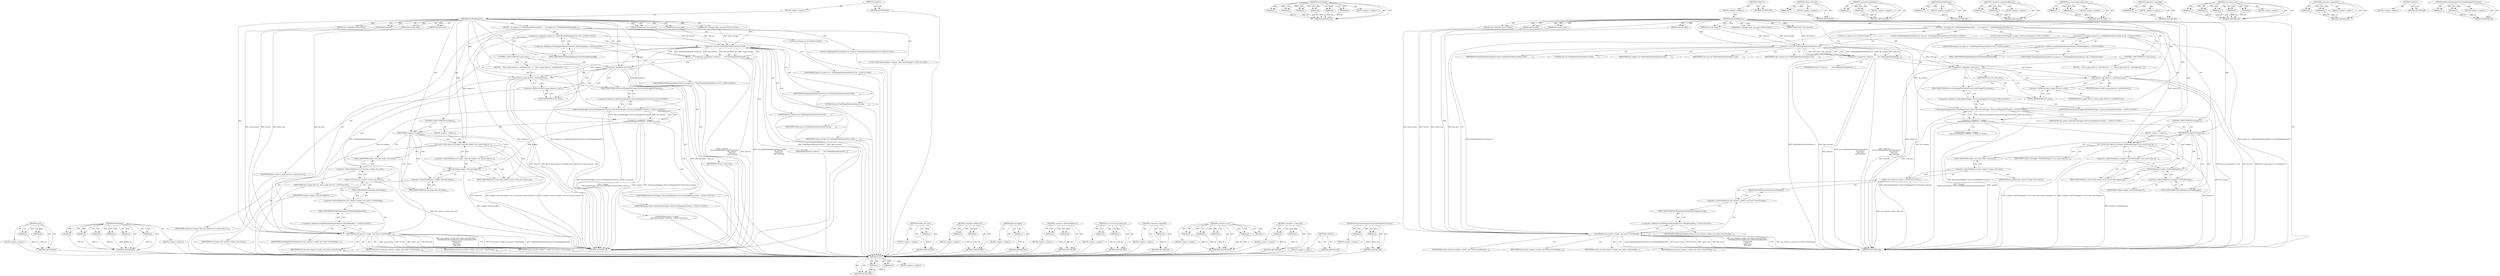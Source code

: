 digraph "TabContentsWrapper.GetCurrentWrapperForContents" {
vulnerable_127 [label=<(METHOD,reset)>];
vulnerable_128 [label=<(PARAM,p1)>];
vulnerable_129 [label=<(PARAM,p2)>];
vulnerable_130 [label=<(BLOCK,&lt;empty&gt;,&lt;empty&gt;)>];
vulnerable_131 [label=<(METHOD_RETURN,ANY)>];
vulnerable_151 [label=<(METHOD,StartFinding)>];
vulnerable_152 [label=<(PARAM,p1)>];
vulnerable_153 [label=<(PARAM,p2)>];
vulnerable_154 [label=<(PARAM,p3)>];
vulnerable_155 [label=<(PARAM,p4)>];
vulnerable_156 [label=<(PARAM,p5)>];
vulnerable_157 [label=<(PARAM,p6)>];
vulnerable_158 [label=<(BLOCK,&lt;empty&gt;,&lt;empty&gt;)>];
vulnerable_159 [label=<(METHOD_RETURN,ANY)>];
vulnerable_6 [label=<(METHOD,&lt;global&gt;)<SUB>1</SUB>>];
vulnerable_7 [label=<(BLOCK,&lt;empty&gt;,&lt;empty&gt;)<SUB>1</SUB>>];
vulnerable_8 [label=<(METHOD,SendFindRequest)<SUB>1</SUB>>];
vulnerable_9 [label=<(PARAM,TabContents* tab_contents)<SUB>2</SUB>>];
vulnerable_10 [label=<(PARAM,bool with_json)<SUB>3</SUB>>];
vulnerable_11 [label=<(PARAM,const string16&amp; search_string)<SUB>4</SUB>>];
vulnerable_12 [label=<(PARAM,bool forward)<SUB>5</SUB>>];
vulnerable_13 [label=<(PARAM,bool match_case)<SUB>6</SUB>>];
vulnerable_14 [label=<(PARAM,bool find_next)<SUB>7</SUB>>];
vulnerable_15 [label="<(PARAM,IPC::Message* reply_message)<SUB>8</SUB>>"];
vulnerable_16 [label=<(BLOCK,{
  int request_id = FindInPageNotificationObse...,{
  int request_id = FindInPageNotificationObse...)<SUB>8</SUB>>];
vulnerable_17 [label="<(LOCAL,int request_id: int)<SUB>9</SUB>>"];
vulnerable_18 [label="<(&lt;operator&gt;.assignment,request_id = FindInPageNotificationObserver::kF...)<SUB>9</SUB>>"];
vulnerable_19 [label="<(IDENTIFIER,request_id,request_id = FindInPageNotificationObserver::kF...)<SUB>9</SUB>>"];
vulnerable_20 [label="<(&lt;operator&gt;.fieldAccess,FindInPageNotificationObserver::kFindInPageRequ...)<SUB>9</SUB>>"];
vulnerable_21 [label="<(IDENTIFIER,FindInPageNotificationObserver,request_id = FindInPageNotificationObserver::kF...)<SUB>9</SUB>>"];
vulnerable_22 [label=<(FIELD_IDENTIFIER,kFindInPageRequestId,kFindInPageRequestId)<SUB>9</SUB>>];
vulnerable_23 [label="<(LOCAL,FindInPageNotificationObserver* observer: FindInPageNotificationObserver*)<SUB>10</SUB>>"];
vulnerable_24 [label=<(&lt;operator&gt;.assignment,* observer =
      new FindInPageNotificationOb...)<SUB>10</SUB>>];
vulnerable_25 [label=<(IDENTIFIER,observer,* observer =
      new FindInPageNotificationOb...)<SUB>10</SUB>>];
vulnerable_26 [label=<(&lt;operator&gt;.new,new FindInPageNotificationObserver(this,
      ...)<SUB>11</SUB>>];
vulnerable_27 [label=<(IDENTIFIER,FindInPageNotificationObserver,new FindInPageNotificationObserver(this,
      ...)<SUB>11</SUB>>];
vulnerable_28 [label=<(LITERAL,this,new FindInPageNotificationObserver(this,
      ...)<SUB>11</SUB>>];
vulnerable_29 [label=<(IDENTIFIER,tab_contents,new FindInPageNotificationObserver(this,
      ...)<SUB>12</SUB>>];
vulnerable_30 [label=<(IDENTIFIER,with_json,new FindInPageNotificationObserver(this,
      ...)<SUB>13</SUB>>];
vulnerable_31 [label=<(IDENTIFIER,reply_message,new FindInPageNotificationObserver(this,
      ...)<SUB>14</SUB>>];
vulnerable_32 [label=<(CONTROL_STRUCTURE,IF,if (!with_json))<SUB>15</SUB>>];
vulnerable_33 [label=<(&lt;operator&gt;.logicalNot,!with_json)<SUB>15</SUB>>];
vulnerable_34 [label=<(IDENTIFIER,with_json,!with_json)<SUB>15</SUB>>];
vulnerable_35 [label=<(BLOCK,{
    find_in_page_observer_.reset(observer);
  },{
    find_in_page_observer_.reset(observer);
  })<SUB>15</SUB>>];
vulnerable_36 [label=<(reset,find_in_page_observer_.reset(observer))<SUB>16</SUB>>];
vulnerable_37 [label=<(&lt;operator&gt;.fieldAccess,find_in_page_observer_.reset)<SUB>16</SUB>>];
vulnerable_38 [label=<(IDENTIFIER,find_in_page_observer_,find_in_page_observer_.reset(observer))<SUB>16</SUB>>];
vulnerable_39 [label=<(FIELD_IDENTIFIER,reset,reset)<SUB>16</SUB>>];
vulnerable_40 [label=<(IDENTIFIER,observer,find_in_page_observer_.reset(observer))<SUB>16</SUB>>];
vulnerable_41 [label="<(LOCAL,TabContentsWrapper* wrapper: TabContentsWrapper*)<SUB>18</SUB>>"];
vulnerable_42 [label="<(&lt;operator&gt;.assignment,* wrapper =
       TabContentsWrapper::GetCurre...)<SUB>18</SUB>>"];
vulnerable_43 [label="<(IDENTIFIER,wrapper,* wrapper =
       TabContentsWrapper::GetCurre...)<SUB>18</SUB>>"];
vulnerable_44 [label="<(TabContentsWrapper.GetCurrentWrapperForContents,TabContentsWrapper::GetCurrentWrapperForContent...)<SUB>19</SUB>>"];
vulnerable_45 [label="<(&lt;operator&gt;.fieldAccess,TabContentsWrapper::GetCurrentWrapperForContents)<SUB>19</SUB>>"];
vulnerable_46 [label="<(IDENTIFIER,TabContentsWrapper,TabContentsWrapper::GetCurrentWrapperForContent...)<SUB>19</SUB>>"];
vulnerable_47 [label=<(FIELD_IDENTIFIER,GetCurrentWrapperForContents,GetCurrentWrapperForContents)<SUB>19</SUB>>];
vulnerable_48 [label="<(IDENTIFIER,tab_contents,TabContentsWrapper::GetCurrentWrapperForContent...)<SUB>19</SUB>>"];
vulnerable_49 [label=<(CONTROL_STRUCTURE,IF,if (wrapper))<SUB>20</SUB>>];
vulnerable_50 [label=<(IDENTIFIER,wrapper,if (wrapper))<SUB>20</SUB>>];
vulnerable_51 [label=<(BLOCK,&lt;empty&gt;,&lt;empty&gt;)<SUB>21</SUB>>];
vulnerable_52 [label=<(set_current_find_request_id,wrapper-&gt;GetFindManager()-&gt;set_current_find_req...)<SUB>21</SUB>>];
vulnerable_53 [label=<(&lt;operator&gt;.indirectFieldAccess,wrapper-&gt;GetFindManager()-&gt;set_current_find_req...)<SUB>21</SUB>>];
vulnerable_54 [label=<(GetFindManager,wrapper-&gt;GetFindManager())<SUB>21</SUB>>];
vulnerable_55 [label=<(&lt;operator&gt;.indirectFieldAccess,wrapper-&gt;GetFindManager)<SUB>21</SUB>>];
vulnerable_56 [label=<(IDENTIFIER,wrapper,wrapper-&gt;GetFindManager())<SUB>21</SUB>>];
vulnerable_57 [label=<(FIELD_IDENTIFIER,GetFindManager,GetFindManager)<SUB>21</SUB>>];
vulnerable_58 [label=<(FIELD_IDENTIFIER,set_current_find_request_id,set_current_find_request_id)<SUB>21</SUB>>];
vulnerable_59 [label=<(IDENTIFIER,request_id,wrapper-&gt;GetFindManager()-&gt;set_current_find_req...)<SUB>21</SUB>>];
vulnerable_60 [label=<(StartFinding,tab_contents-&gt;render_view_host()-&gt;StartFinding(...)<SUB>23</SUB>>];
vulnerable_61 [label=<(&lt;operator&gt;.indirectFieldAccess,tab_contents-&gt;render_view_host()-&gt;StartFinding)<SUB>23</SUB>>];
vulnerable_62 [label=<(render_view_host,tab_contents-&gt;render_view_host())<SUB>23</SUB>>];
vulnerable_63 [label=<(&lt;operator&gt;.indirectFieldAccess,tab_contents-&gt;render_view_host)<SUB>23</SUB>>];
vulnerable_64 [label=<(IDENTIFIER,tab_contents,tab_contents-&gt;render_view_host())<SUB>23</SUB>>];
vulnerable_65 [label=<(FIELD_IDENTIFIER,render_view_host,render_view_host)<SUB>23</SUB>>];
vulnerable_66 [label=<(FIELD_IDENTIFIER,StartFinding,StartFinding)<SUB>23</SUB>>];
vulnerable_67 [label="<(&lt;operator&gt;.fieldAccess,FindInPageNotificationObserver::kFindInPageRequ...)<SUB>24</SUB>>"];
vulnerable_68 [label=<(IDENTIFIER,FindInPageNotificationObserver,tab_contents-&gt;render_view_host()-&gt;StartFinding(...)<SUB>24</SUB>>];
vulnerable_69 [label=<(FIELD_IDENTIFIER,kFindInPageRequestId,kFindInPageRequestId)<SUB>24</SUB>>];
vulnerable_70 [label=<(IDENTIFIER,search_string,tab_contents-&gt;render_view_host()-&gt;StartFinding(...)<SUB>25</SUB>>];
vulnerable_71 [label=<(IDENTIFIER,forward,tab_contents-&gt;render_view_host()-&gt;StartFinding(...)<SUB>26</SUB>>];
vulnerable_72 [label=<(IDENTIFIER,match_case,tab_contents-&gt;render_view_host()-&gt;StartFinding(...)<SUB>27</SUB>>];
vulnerable_73 [label=<(IDENTIFIER,find_next,tab_contents-&gt;render_view_host()-&gt;StartFinding(...)<SUB>28</SUB>>];
vulnerable_74 [label=<(METHOD_RETURN,void)<SUB>1</SUB>>];
vulnerable_76 [label=<(METHOD_RETURN,ANY)<SUB>1</SUB>>];
vulnerable_160 [label=<(METHOD,render_view_host)>];
vulnerable_161 [label=<(PARAM,p1)>];
vulnerable_162 [label=<(BLOCK,&lt;empty&gt;,&lt;empty&gt;)>];
vulnerable_163 [label=<(METHOD_RETURN,ANY)>];
vulnerable_110 [label=<(METHOD,&lt;operator&gt;.fieldAccess)>];
vulnerable_111 [label=<(PARAM,p1)>];
vulnerable_112 [label=<(PARAM,p2)>];
vulnerable_113 [label=<(BLOCK,&lt;empty&gt;,&lt;empty&gt;)>];
vulnerable_114 [label=<(METHOD_RETURN,ANY)>];
vulnerable_147 [label=<(METHOD,GetFindManager)>];
vulnerable_148 [label=<(PARAM,p1)>];
vulnerable_149 [label=<(BLOCK,&lt;empty&gt;,&lt;empty&gt;)>];
vulnerable_150 [label=<(METHOD_RETURN,ANY)>];
vulnerable_142 [label=<(METHOD,&lt;operator&gt;.indirectFieldAccess)>];
vulnerable_143 [label=<(PARAM,p1)>];
vulnerable_144 [label=<(PARAM,p2)>];
vulnerable_145 [label=<(BLOCK,&lt;empty&gt;,&lt;empty&gt;)>];
vulnerable_146 [label=<(METHOD_RETURN,ANY)>];
vulnerable_137 [label=<(METHOD,set_current_find_request_id)>];
vulnerable_138 [label=<(PARAM,p1)>];
vulnerable_139 [label=<(PARAM,p2)>];
vulnerable_140 [label=<(BLOCK,&lt;empty&gt;,&lt;empty&gt;)>];
vulnerable_141 [label=<(METHOD_RETURN,ANY)>];
vulnerable_123 [label=<(METHOD,&lt;operator&gt;.logicalNot)>];
vulnerable_124 [label=<(PARAM,p1)>];
vulnerable_125 [label=<(BLOCK,&lt;empty&gt;,&lt;empty&gt;)>];
vulnerable_126 [label=<(METHOD_RETURN,ANY)>];
vulnerable_115 [label=<(METHOD,&lt;operator&gt;.new)>];
vulnerable_116 [label=<(PARAM,p1)>];
vulnerable_117 [label=<(PARAM,p2)>];
vulnerable_118 [label=<(PARAM,p3)>];
vulnerable_119 [label=<(PARAM,p4)>];
vulnerable_120 [label=<(PARAM,p5)>];
vulnerable_121 [label=<(BLOCK,&lt;empty&gt;,&lt;empty&gt;)>];
vulnerable_122 [label=<(METHOD_RETURN,ANY)>];
vulnerable_105 [label=<(METHOD,&lt;operator&gt;.assignment)>];
vulnerable_106 [label=<(PARAM,p1)>];
vulnerable_107 [label=<(PARAM,p2)>];
vulnerable_108 [label=<(BLOCK,&lt;empty&gt;,&lt;empty&gt;)>];
vulnerable_109 [label=<(METHOD_RETURN,ANY)>];
vulnerable_99 [label=<(METHOD,&lt;global&gt;)<SUB>1</SUB>>];
vulnerable_100 [label=<(BLOCK,&lt;empty&gt;,&lt;empty&gt;)>];
vulnerable_101 [label=<(METHOD_RETURN,ANY)>];
vulnerable_132 [label=<(METHOD,TabContentsWrapper.GetCurrentWrapperForContents)>];
vulnerable_133 [label=<(PARAM,p1)>];
vulnerable_134 [label=<(PARAM,p2)>];
vulnerable_135 [label=<(BLOCK,&lt;empty&gt;,&lt;empty&gt;)>];
vulnerable_136 [label=<(METHOD_RETURN,ANY)>];
fixed_127 [label=<(METHOD,reset)>];
fixed_128 [label=<(PARAM,p1)>];
fixed_129 [label=<(PARAM,p2)>];
fixed_130 [label=<(BLOCK,&lt;empty&gt;,&lt;empty&gt;)>];
fixed_131 [label=<(METHOD_RETURN,ANY)>];
fixed_151 [label=<(METHOD,StartFinding)>];
fixed_152 [label=<(PARAM,p1)>];
fixed_153 [label=<(PARAM,p2)>];
fixed_154 [label=<(PARAM,p3)>];
fixed_155 [label=<(PARAM,p4)>];
fixed_156 [label=<(PARAM,p5)>];
fixed_157 [label=<(PARAM,p6)>];
fixed_158 [label=<(BLOCK,&lt;empty&gt;,&lt;empty&gt;)>];
fixed_159 [label=<(METHOD_RETURN,ANY)>];
fixed_6 [label=<(METHOD,&lt;global&gt;)<SUB>1</SUB>>];
fixed_7 [label=<(BLOCK,&lt;empty&gt;,&lt;empty&gt;)<SUB>1</SUB>>];
fixed_8 [label=<(METHOD,SendFindRequest)<SUB>1</SUB>>];
fixed_9 [label=<(PARAM,TabContents* tab_contents)<SUB>2</SUB>>];
fixed_10 [label=<(PARAM,bool with_json)<SUB>3</SUB>>];
fixed_11 [label=<(PARAM,const string16&amp; search_string)<SUB>4</SUB>>];
fixed_12 [label=<(PARAM,bool forward)<SUB>5</SUB>>];
fixed_13 [label=<(PARAM,bool match_case)<SUB>6</SUB>>];
fixed_14 [label=<(PARAM,bool find_next)<SUB>7</SUB>>];
fixed_15 [label="<(PARAM,IPC::Message* reply_message)<SUB>8</SUB>>"];
fixed_16 [label=<(BLOCK,{
  int request_id = FindInPageNotificationObse...,{
  int request_id = FindInPageNotificationObse...)<SUB>8</SUB>>];
fixed_17 [label="<(LOCAL,int request_id: int)<SUB>9</SUB>>"];
fixed_18 [label="<(&lt;operator&gt;.assignment,request_id = FindInPageNotificationObserver::kF...)<SUB>9</SUB>>"];
fixed_19 [label="<(IDENTIFIER,request_id,request_id = FindInPageNotificationObserver::kF...)<SUB>9</SUB>>"];
fixed_20 [label="<(&lt;operator&gt;.fieldAccess,FindInPageNotificationObserver::kFindInPageRequ...)<SUB>9</SUB>>"];
fixed_21 [label="<(IDENTIFIER,FindInPageNotificationObserver,request_id = FindInPageNotificationObserver::kF...)<SUB>9</SUB>>"];
fixed_22 [label=<(FIELD_IDENTIFIER,kFindInPageRequestId,kFindInPageRequestId)<SUB>9</SUB>>];
fixed_23 [label="<(LOCAL,FindInPageNotificationObserver* observer: FindInPageNotificationObserver*)<SUB>10</SUB>>"];
fixed_24 [label=<(&lt;operator&gt;.assignment,* observer =
      new FindInPageNotificationOb...)<SUB>10</SUB>>];
fixed_25 [label=<(IDENTIFIER,observer,* observer =
      new FindInPageNotificationOb...)<SUB>10</SUB>>];
fixed_26 [label=<(&lt;operator&gt;.new,new FindInPageNotificationObserver(this,
      ...)<SUB>11</SUB>>];
fixed_27 [label=<(IDENTIFIER,FindInPageNotificationObserver,new FindInPageNotificationObserver(this,
      ...)<SUB>11</SUB>>];
fixed_28 [label=<(LITERAL,this,new FindInPageNotificationObserver(this,
      ...)<SUB>11</SUB>>];
fixed_29 [label=<(IDENTIFIER,tab_contents,new FindInPageNotificationObserver(this,
      ...)<SUB>12</SUB>>];
fixed_30 [label=<(IDENTIFIER,with_json,new FindInPageNotificationObserver(this,
      ...)<SUB>13</SUB>>];
fixed_31 [label=<(IDENTIFIER,reply_message,new FindInPageNotificationObserver(this,
      ...)<SUB>14</SUB>>];
fixed_32 [label=<(CONTROL_STRUCTURE,IF,if (!with_json))<SUB>15</SUB>>];
fixed_33 [label=<(&lt;operator&gt;.logicalNot,!with_json)<SUB>15</SUB>>];
fixed_34 [label=<(IDENTIFIER,with_json,!with_json)<SUB>15</SUB>>];
fixed_35 [label=<(BLOCK,{
    find_in_page_observer_.reset(observer);
  },{
    find_in_page_observer_.reset(observer);
  })<SUB>15</SUB>>];
fixed_36 [label=<(reset,find_in_page_observer_.reset(observer))<SUB>16</SUB>>];
fixed_37 [label=<(&lt;operator&gt;.fieldAccess,find_in_page_observer_.reset)<SUB>16</SUB>>];
fixed_38 [label=<(IDENTIFIER,find_in_page_observer_,find_in_page_observer_.reset(observer))<SUB>16</SUB>>];
fixed_39 [label=<(FIELD_IDENTIFIER,reset,reset)<SUB>16</SUB>>];
fixed_40 [label=<(IDENTIFIER,observer,find_in_page_observer_.reset(observer))<SUB>16</SUB>>];
fixed_41 [label="<(LOCAL,TabContentsWrapper* wrapper: TabContentsWrapper*)<SUB>18</SUB>>"];
fixed_42 [label="<(&lt;operator&gt;.assignment,* wrapper =
       TabContentsWrapper::GetCurre...)<SUB>18</SUB>>"];
fixed_43 [label="<(IDENTIFIER,wrapper,* wrapper =
       TabContentsWrapper::GetCurre...)<SUB>18</SUB>>"];
fixed_44 [label="<(TabContentsWrapper.GetCurrentWrapperForContents,TabContentsWrapper::GetCurrentWrapperForContent...)<SUB>19</SUB>>"];
fixed_45 [label="<(&lt;operator&gt;.fieldAccess,TabContentsWrapper::GetCurrentWrapperForContents)<SUB>19</SUB>>"];
fixed_46 [label="<(IDENTIFIER,TabContentsWrapper,TabContentsWrapper::GetCurrentWrapperForContent...)<SUB>19</SUB>>"];
fixed_47 [label=<(FIELD_IDENTIFIER,GetCurrentWrapperForContents,GetCurrentWrapperForContents)<SUB>19</SUB>>];
fixed_48 [label="<(IDENTIFIER,tab_contents,TabContentsWrapper::GetCurrentWrapperForContent...)<SUB>19</SUB>>"];
fixed_49 [label=<(CONTROL_STRUCTURE,IF,if (wrapper))<SUB>20</SUB>>];
fixed_50 [label=<(IDENTIFIER,wrapper,if (wrapper))<SUB>20</SUB>>];
fixed_51 [label=<(BLOCK,&lt;empty&gt;,&lt;empty&gt;)<SUB>21</SUB>>];
fixed_52 [label=<(set_current_find_request_id,wrapper-&gt;find_tab_helper()-&gt;set_current_find_re...)<SUB>21</SUB>>];
fixed_53 [label=<(&lt;operator&gt;.indirectFieldAccess,wrapper-&gt;find_tab_helper()-&gt;set_current_find_re...)<SUB>21</SUB>>];
fixed_54 [label=<(find_tab_helper,wrapper-&gt;find_tab_helper())<SUB>21</SUB>>];
fixed_55 [label=<(&lt;operator&gt;.indirectFieldAccess,wrapper-&gt;find_tab_helper)<SUB>21</SUB>>];
fixed_56 [label=<(IDENTIFIER,wrapper,wrapper-&gt;find_tab_helper())<SUB>21</SUB>>];
fixed_57 [label=<(FIELD_IDENTIFIER,find_tab_helper,find_tab_helper)<SUB>21</SUB>>];
fixed_58 [label=<(FIELD_IDENTIFIER,set_current_find_request_id,set_current_find_request_id)<SUB>21</SUB>>];
fixed_59 [label=<(IDENTIFIER,request_id,wrapper-&gt;find_tab_helper()-&gt;set_current_find_re...)<SUB>21</SUB>>];
fixed_60 [label=<(StartFinding,tab_contents-&gt;render_view_host()-&gt;StartFinding(...)<SUB>23</SUB>>];
fixed_61 [label=<(&lt;operator&gt;.indirectFieldAccess,tab_contents-&gt;render_view_host()-&gt;StartFinding)<SUB>23</SUB>>];
fixed_62 [label=<(render_view_host,tab_contents-&gt;render_view_host())<SUB>23</SUB>>];
fixed_63 [label=<(&lt;operator&gt;.indirectFieldAccess,tab_contents-&gt;render_view_host)<SUB>23</SUB>>];
fixed_64 [label=<(IDENTIFIER,tab_contents,tab_contents-&gt;render_view_host())<SUB>23</SUB>>];
fixed_65 [label=<(FIELD_IDENTIFIER,render_view_host,render_view_host)<SUB>23</SUB>>];
fixed_66 [label=<(FIELD_IDENTIFIER,StartFinding,StartFinding)<SUB>23</SUB>>];
fixed_67 [label="<(&lt;operator&gt;.fieldAccess,FindInPageNotificationObserver::kFindInPageRequ...)<SUB>24</SUB>>"];
fixed_68 [label=<(IDENTIFIER,FindInPageNotificationObserver,tab_contents-&gt;render_view_host()-&gt;StartFinding(...)<SUB>24</SUB>>];
fixed_69 [label=<(FIELD_IDENTIFIER,kFindInPageRequestId,kFindInPageRequestId)<SUB>24</SUB>>];
fixed_70 [label=<(IDENTIFIER,search_string,tab_contents-&gt;render_view_host()-&gt;StartFinding(...)<SUB>25</SUB>>];
fixed_71 [label=<(IDENTIFIER,forward,tab_contents-&gt;render_view_host()-&gt;StartFinding(...)<SUB>26</SUB>>];
fixed_72 [label=<(IDENTIFIER,match_case,tab_contents-&gt;render_view_host()-&gt;StartFinding(...)<SUB>27</SUB>>];
fixed_73 [label=<(IDENTIFIER,find_next,tab_contents-&gt;render_view_host()-&gt;StartFinding(...)<SUB>28</SUB>>];
fixed_74 [label=<(METHOD_RETURN,void)<SUB>1</SUB>>];
fixed_76 [label=<(METHOD_RETURN,ANY)<SUB>1</SUB>>];
fixed_160 [label=<(METHOD,render_view_host)>];
fixed_161 [label=<(PARAM,p1)>];
fixed_162 [label=<(BLOCK,&lt;empty&gt;,&lt;empty&gt;)>];
fixed_163 [label=<(METHOD_RETURN,ANY)>];
fixed_110 [label=<(METHOD,&lt;operator&gt;.fieldAccess)>];
fixed_111 [label=<(PARAM,p1)>];
fixed_112 [label=<(PARAM,p2)>];
fixed_113 [label=<(BLOCK,&lt;empty&gt;,&lt;empty&gt;)>];
fixed_114 [label=<(METHOD_RETURN,ANY)>];
fixed_147 [label=<(METHOD,find_tab_helper)>];
fixed_148 [label=<(PARAM,p1)>];
fixed_149 [label=<(BLOCK,&lt;empty&gt;,&lt;empty&gt;)>];
fixed_150 [label=<(METHOD_RETURN,ANY)>];
fixed_142 [label=<(METHOD,&lt;operator&gt;.indirectFieldAccess)>];
fixed_143 [label=<(PARAM,p1)>];
fixed_144 [label=<(PARAM,p2)>];
fixed_145 [label=<(BLOCK,&lt;empty&gt;,&lt;empty&gt;)>];
fixed_146 [label=<(METHOD_RETURN,ANY)>];
fixed_137 [label=<(METHOD,set_current_find_request_id)>];
fixed_138 [label=<(PARAM,p1)>];
fixed_139 [label=<(PARAM,p2)>];
fixed_140 [label=<(BLOCK,&lt;empty&gt;,&lt;empty&gt;)>];
fixed_141 [label=<(METHOD_RETURN,ANY)>];
fixed_123 [label=<(METHOD,&lt;operator&gt;.logicalNot)>];
fixed_124 [label=<(PARAM,p1)>];
fixed_125 [label=<(BLOCK,&lt;empty&gt;,&lt;empty&gt;)>];
fixed_126 [label=<(METHOD_RETURN,ANY)>];
fixed_115 [label=<(METHOD,&lt;operator&gt;.new)>];
fixed_116 [label=<(PARAM,p1)>];
fixed_117 [label=<(PARAM,p2)>];
fixed_118 [label=<(PARAM,p3)>];
fixed_119 [label=<(PARAM,p4)>];
fixed_120 [label=<(PARAM,p5)>];
fixed_121 [label=<(BLOCK,&lt;empty&gt;,&lt;empty&gt;)>];
fixed_122 [label=<(METHOD_RETURN,ANY)>];
fixed_105 [label=<(METHOD,&lt;operator&gt;.assignment)>];
fixed_106 [label=<(PARAM,p1)>];
fixed_107 [label=<(PARAM,p2)>];
fixed_108 [label=<(BLOCK,&lt;empty&gt;,&lt;empty&gt;)>];
fixed_109 [label=<(METHOD_RETURN,ANY)>];
fixed_99 [label=<(METHOD,&lt;global&gt;)<SUB>1</SUB>>];
fixed_100 [label=<(BLOCK,&lt;empty&gt;,&lt;empty&gt;)>];
fixed_101 [label=<(METHOD_RETURN,ANY)>];
fixed_132 [label=<(METHOD,TabContentsWrapper.GetCurrentWrapperForContents)>];
fixed_133 [label=<(PARAM,p1)>];
fixed_134 [label=<(PARAM,p2)>];
fixed_135 [label=<(BLOCK,&lt;empty&gt;,&lt;empty&gt;)>];
fixed_136 [label=<(METHOD_RETURN,ANY)>];
vulnerable_127 -> vulnerable_128  [key=0, label="AST: "];
vulnerable_127 -> vulnerable_128  [key=1, label="DDG: "];
vulnerable_127 -> vulnerable_130  [key=0, label="AST: "];
vulnerable_127 -> vulnerable_129  [key=0, label="AST: "];
vulnerable_127 -> vulnerable_129  [key=1, label="DDG: "];
vulnerable_127 -> vulnerable_131  [key=0, label="AST: "];
vulnerable_127 -> vulnerable_131  [key=1, label="CFG: "];
vulnerable_128 -> vulnerable_131  [key=0, label="DDG: p1"];
vulnerable_129 -> vulnerable_131  [key=0, label="DDG: p2"];
vulnerable_151 -> vulnerable_152  [key=0, label="AST: "];
vulnerable_151 -> vulnerable_152  [key=1, label="DDG: "];
vulnerable_151 -> vulnerable_158  [key=0, label="AST: "];
vulnerable_151 -> vulnerable_153  [key=0, label="AST: "];
vulnerable_151 -> vulnerable_153  [key=1, label="DDG: "];
vulnerable_151 -> vulnerable_159  [key=0, label="AST: "];
vulnerable_151 -> vulnerable_159  [key=1, label="CFG: "];
vulnerable_151 -> vulnerable_154  [key=0, label="AST: "];
vulnerable_151 -> vulnerable_154  [key=1, label="DDG: "];
vulnerable_151 -> vulnerable_155  [key=0, label="AST: "];
vulnerable_151 -> vulnerable_155  [key=1, label="DDG: "];
vulnerable_151 -> vulnerable_156  [key=0, label="AST: "];
vulnerable_151 -> vulnerable_156  [key=1, label="DDG: "];
vulnerable_151 -> vulnerable_157  [key=0, label="AST: "];
vulnerable_151 -> vulnerable_157  [key=1, label="DDG: "];
vulnerable_152 -> vulnerable_159  [key=0, label="DDG: p1"];
vulnerable_153 -> vulnerable_159  [key=0, label="DDG: p2"];
vulnerable_154 -> vulnerable_159  [key=0, label="DDG: p3"];
vulnerable_155 -> vulnerable_159  [key=0, label="DDG: p4"];
vulnerable_156 -> vulnerable_159  [key=0, label="DDG: p5"];
vulnerable_157 -> vulnerable_159  [key=0, label="DDG: p6"];
vulnerable_6 -> vulnerable_7  [key=0, label="AST: "];
vulnerable_6 -> vulnerable_76  [key=0, label="AST: "];
vulnerable_6 -> vulnerable_76  [key=1, label="CFG: "];
vulnerable_7 -> vulnerable_8  [key=0, label="AST: "];
vulnerable_8 -> vulnerable_9  [key=0, label="AST: "];
vulnerable_8 -> vulnerable_9  [key=1, label="DDG: "];
vulnerable_8 -> vulnerable_10  [key=0, label="AST: "];
vulnerable_8 -> vulnerable_10  [key=1, label="DDG: "];
vulnerable_8 -> vulnerable_11  [key=0, label="AST: "];
vulnerable_8 -> vulnerable_11  [key=1, label="DDG: "];
vulnerable_8 -> vulnerable_12  [key=0, label="AST: "];
vulnerable_8 -> vulnerable_12  [key=1, label="DDG: "];
vulnerable_8 -> vulnerable_13  [key=0, label="AST: "];
vulnerable_8 -> vulnerable_13  [key=1, label="DDG: "];
vulnerable_8 -> vulnerable_14  [key=0, label="AST: "];
vulnerable_8 -> vulnerable_14  [key=1, label="DDG: "];
vulnerable_8 -> vulnerable_15  [key=0, label="AST: "];
vulnerable_8 -> vulnerable_15  [key=1, label="DDG: "];
vulnerable_8 -> vulnerable_16  [key=0, label="AST: "];
vulnerable_8 -> vulnerable_74  [key=0, label="AST: "];
vulnerable_8 -> vulnerable_22  [key=0, label="CFG: "];
vulnerable_8 -> vulnerable_50  [key=0, label="DDG: "];
vulnerable_8 -> vulnerable_60  [key=0, label="DDG: "];
vulnerable_8 -> vulnerable_26  [key=0, label="DDG: "];
vulnerable_8 -> vulnerable_33  [key=0, label="DDG: "];
vulnerable_8 -> vulnerable_44  [key=0, label="DDG: "];
vulnerable_8 -> vulnerable_36  [key=0, label="DDG: "];
vulnerable_8 -> vulnerable_52  [key=0, label="DDG: "];
vulnerable_9 -> vulnerable_26  [key=0, label="DDG: tab_contents"];
vulnerable_10 -> vulnerable_26  [key=0, label="DDG: with_json"];
vulnerable_11 -> vulnerable_60  [key=0, label="DDG: search_string"];
vulnerable_12 -> vulnerable_60  [key=0, label="DDG: forward"];
vulnerable_13 -> vulnerable_60  [key=0, label="DDG: match_case"];
vulnerable_14 -> vulnerable_60  [key=0, label="DDG: find_next"];
vulnerable_15 -> vulnerable_26  [key=0, label="DDG: reply_message"];
vulnerable_16 -> vulnerable_17  [key=0, label="AST: "];
vulnerable_16 -> vulnerable_18  [key=0, label="AST: "];
vulnerable_16 -> vulnerable_23  [key=0, label="AST: "];
vulnerable_16 -> vulnerable_24  [key=0, label="AST: "];
vulnerable_16 -> vulnerable_32  [key=0, label="AST: "];
vulnerable_16 -> vulnerable_41  [key=0, label="AST: "];
vulnerable_16 -> vulnerable_42  [key=0, label="AST: "];
vulnerable_16 -> vulnerable_49  [key=0, label="AST: "];
vulnerable_16 -> vulnerable_60  [key=0, label="AST: "];
vulnerable_18 -> vulnerable_19  [key=0, label="AST: "];
vulnerable_18 -> vulnerable_20  [key=0, label="AST: "];
vulnerable_18 -> vulnerable_26  [key=0, label="CFG: "];
vulnerable_18 -> vulnerable_74  [key=0, label="DDG: request_id"];
vulnerable_18 -> vulnerable_74  [key=1, label="DDG: request_id = FindInPageNotificationObserver::kFindInPageRequestId"];
vulnerable_18 -> vulnerable_52  [key=0, label="DDG: request_id"];
vulnerable_20 -> vulnerable_21  [key=0, label="AST: "];
vulnerable_20 -> vulnerable_22  [key=0, label="AST: "];
vulnerable_20 -> vulnerable_18  [key=0, label="CFG: "];
vulnerable_22 -> vulnerable_20  [key=0, label="CFG: "];
vulnerable_24 -> vulnerable_25  [key=0, label="AST: "];
vulnerable_24 -> vulnerable_26  [key=0, label="AST: "];
vulnerable_24 -> vulnerable_33  [key=0, label="CFG: "];
vulnerable_24 -> vulnerable_74  [key=0, label="DDG: observer"];
vulnerable_24 -> vulnerable_74  [key=1, label="DDG: new FindInPageNotificationObserver(this,
                                         tab_contents,
                                         with_json,
                                         reply_message)"];
vulnerable_24 -> vulnerable_74  [key=2, label="DDG: * observer =
      new FindInPageNotificationObserver(this,
                                         tab_contents,
                                         with_json,
                                         reply_message)"];
vulnerable_24 -> vulnerable_36  [key=0, label="DDG: observer"];
vulnerable_26 -> vulnerable_27  [key=0, label="AST: "];
vulnerable_26 -> vulnerable_28  [key=0, label="AST: "];
vulnerable_26 -> vulnerable_29  [key=0, label="AST: "];
vulnerable_26 -> vulnerable_30  [key=0, label="AST: "];
vulnerable_26 -> vulnerable_31  [key=0, label="AST: "];
vulnerable_26 -> vulnerable_24  [key=0, label="CFG: "];
vulnerable_26 -> vulnerable_24  [key=1, label="DDG: FindInPageNotificationObserver"];
vulnerable_26 -> vulnerable_24  [key=2, label="DDG: tab_contents"];
vulnerable_26 -> vulnerable_24  [key=3, label="DDG: with_json"];
vulnerable_26 -> vulnerable_24  [key=4, label="DDG: this"];
vulnerable_26 -> vulnerable_24  [key=5, label="DDG: reply_message"];
vulnerable_26 -> vulnerable_74  [key=0, label="DDG: FindInPageNotificationObserver"];
vulnerable_26 -> vulnerable_74  [key=1, label="DDG: reply_message"];
vulnerable_26 -> vulnerable_60  [key=0, label="DDG: FindInPageNotificationObserver"];
vulnerable_26 -> vulnerable_33  [key=0, label="DDG: with_json"];
vulnerable_26 -> vulnerable_44  [key=0, label="DDG: tab_contents"];
vulnerable_32 -> vulnerable_33  [key=0, label="AST: "];
vulnerable_32 -> vulnerable_35  [key=0, label="AST: "];
vulnerable_33 -> vulnerable_34  [key=0, label="AST: "];
vulnerable_33 -> vulnerable_39  [key=0, label="CFG: "];
vulnerable_33 -> vulnerable_39  [key=1, label="CDG: "];
vulnerable_33 -> vulnerable_47  [key=0, label="CFG: "];
vulnerable_33 -> vulnerable_74  [key=0, label="DDG: with_json"];
vulnerable_33 -> vulnerable_74  [key=1, label="DDG: !with_json"];
vulnerable_33 -> vulnerable_36  [key=0, label="CDG: "];
vulnerable_33 -> vulnerable_37  [key=0, label="CDG: "];
vulnerable_35 -> vulnerable_36  [key=0, label="AST: "];
vulnerable_36 -> vulnerable_37  [key=0, label="AST: "];
vulnerable_36 -> vulnerable_40  [key=0, label="AST: "];
vulnerable_36 -> vulnerable_47  [key=0, label="CFG: "];
vulnerable_36 -> vulnerable_74  [key=0, label="DDG: find_in_page_observer_.reset"];
vulnerable_36 -> vulnerable_74  [key=1, label="DDG: observer"];
vulnerable_36 -> vulnerable_74  [key=2, label="DDG: find_in_page_observer_.reset(observer)"];
vulnerable_37 -> vulnerable_38  [key=0, label="AST: "];
vulnerable_37 -> vulnerable_39  [key=0, label="AST: "];
vulnerable_37 -> vulnerable_36  [key=0, label="CFG: "];
vulnerable_39 -> vulnerable_37  [key=0, label="CFG: "];
vulnerable_42 -> vulnerable_43  [key=0, label="AST: "];
vulnerable_42 -> vulnerable_44  [key=0, label="AST: "];
vulnerable_42 -> vulnerable_50  [key=0, label="CFG: "];
vulnerable_42 -> vulnerable_74  [key=0, label="DDG: wrapper"];
vulnerable_42 -> vulnerable_74  [key=1, label="DDG: TabContentsWrapper::GetCurrentWrapperForContents(tab_contents)"];
vulnerable_42 -> vulnerable_74  [key=2, label="DDG: * wrapper =
       TabContentsWrapper::GetCurrentWrapperForContents(tab_contents)"];
vulnerable_42 -> vulnerable_54  [key=0, label="DDG: wrapper"];
vulnerable_44 -> vulnerable_45  [key=0, label="AST: "];
vulnerable_44 -> vulnerable_48  [key=0, label="AST: "];
vulnerable_44 -> vulnerable_42  [key=0, label="CFG: "];
vulnerable_44 -> vulnerable_42  [key=1, label="DDG: TabContentsWrapper::GetCurrentWrapperForContents"];
vulnerable_44 -> vulnerable_42  [key=2, label="DDG: tab_contents"];
vulnerable_44 -> vulnerable_74  [key=0, label="DDG: TabContentsWrapper::GetCurrentWrapperForContents"];
vulnerable_44 -> vulnerable_74  [key=1, label="DDG: tab_contents"];
vulnerable_44 -> vulnerable_62  [key=0, label="DDG: tab_contents"];
vulnerable_45 -> vulnerable_46  [key=0, label="AST: "];
vulnerable_45 -> vulnerable_47  [key=0, label="AST: "];
vulnerable_45 -> vulnerable_44  [key=0, label="CFG: "];
vulnerable_47 -> vulnerable_45  [key=0, label="CFG: "];
vulnerable_49 -> vulnerable_50  [key=0, label="AST: "];
vulnerable_49 -> vulnerable_51  [key=0, label="AST: "];
vulnerable_50 -> vulnerable_57  [key=0, label="CFG: "];
vulnerable_50 -> vulnerable_57  [key=1, label="CDG: "];
vulnerable_50 -> vulnerable_65  [key=0, label="CFG: "];
vulnerable_50 -> vulnerable_58  [key=0, label="CDG: "];
vulnerable_50 -> vulnerable_52  [key=0, label="CDG: "];
vulnerable_50 -> vulnerable_55  [key=0, label="CDG: "];
vulnerable_50 -> vulnerable_53  [key=0, label="CDG: "];
vulnerable_50 -> vulnerable_54  [key=0, label="CDG: "];
vulnerable_51 -> vulnerable_52  [key=0, label="AST: "];
vulnerable_52 -> vulnerable_53  [key=0, label="AST: "];
vulnerable_52 -> vulnerable_59  [key=0, label="AST: "];
vulnerable_52 -> vulnerable_65  [key=0, label="CFG: "];
vulnerable_52 -> vulnerable_74  [key=0, label="DDG: wrapper-&gt;GetFindManager()-&gt;set_current_find_request_id"];
vulnerable_52 -> vulnerable_74  [key=1, label="DDG: request_id"];
vulnerable_52 -> vulnerable_74  [key=2, label="DDG: wrapper-&gt;GetFindManager()-&gt;set_current_find_request_id(request_id)"];
vulnerable_53 -> vulnerable_54  [key=0, label="AST: "];
vulnerable_53 -> vulnerable_58  [key=0, label="AST: "];
vulnerable_53 -> vulnerable_52  [key=0, label="CFG: "];
vulnerable_54 -> vulnerable_55  [key=0, label="AST: "];
vulnerable_54 -> vulnerable_58  [key=0, label="CFG: "];
vulnerable_54 -> vulnerable_74  [key=0, label="DDG: wrapper-&gt;GetFindManager"];
vulnerable_55 -> vulnerable_56  [key=0, label="AST: "];
vulnerable_55 -> vulnerable_57  [key=0, label="AST: "];
vulnerable_55 -> vulnerable_54  [key=0, label="CFG: "];
vulnerable_57 -> vulnerable_55  [key=0, label="CFG: "];
vulnerable_58 -> vulnerable_53  [key=0, label="CFG: "];
vulnerable_60 -> vulnerable_61  [key=0, label="AST: "];
vulnerable_60 -> vulnerable_67  [key=0, label="AST: "];
vulnerable_60 -> vulnerable_70  [key=0, label="AST: "];
vulnerable_60 -> vulnerable_71  [key=0, label="AST: "];
vulnerable_60 -> vulnerable_72  [key=0, label="AST: "];
vulnerable_60 -> vulnerable_73  [key=0, label="AST: "];
vulnerable_60 -> vulnerable_74  [key=0, label="CFG: "];
vulnerable_60 -> vulnerable_74  [key=1, label="DDG: tab_contents-&gt;render_view_host()-&gt;StartFinding"];
vulnerable_60 -> vulnerable_74  [key=2, label="DDG: FindInPageNotificationObserver::kFindInPageRequestId"];
vulnerable_60 -> vulnerable_74  [key=3, label="DDG: search_string"];
vulnerable_60 -> vulnerable_74  [key=4, label="DDG: forward"];
vulnerable_60 -> vulnerable_74  [key=5, label="DDG: match_case"];
vulnerable_60 -> vulnerable_74  [key=6, label="DDG: find_next"];
vulnerable_60 -> vulnerable_74  [key=7, label="DDG: tab_contents-&gt;render_view_host()-&gt;StartFinding(
       FindInPageNotificationObserver::kFindInPageRequestId,
      search_string,
      forward,
      match_case,
      find_next)"];
vulnerable_61 -> vulnerable_62  [key=0, label="AST: "];
vulnerable_61 -> vulnerable_66  [key=0, label="AST: "];
vulnerable_61 -> vulnerable_69  [key=0, label="CFG: "];
vulnerable_62 -> vulnerable_63  [key=0, label="AST: "];
vulnerable_62 -> vulnerable_66  [key=0, label="CFG: "];
vulnerable_62 -> vulnerable_74  [key=0, label="DDG: tab_contents-&gt;render_view_host"];
vulnerable_63 -> vulnerable_64  [key=0, label="AST: "];
vulnerable_63 -> vulnerable_65  [key=0, label="AST: "];
vulnerable_63 -> vulnerable_62  [key=0, label="CFG: "];
vulnerable_65 -> vulnerable_63  [key=0, label="CFG: "];
vulnerable_66 -> vulnerable_61  [key=0, label="CFG: "];
vulnerable_67 -> vulnerable_68  [key=0, label="AST: "];
vulnerable_67 -> vulnerable_69  [key=0, label="AST: "];
vulnerable_67 -> vulnerable_60  [key=0, label="CFG: "];
vulnerable_69 -> vulnerable_67  [key=0, label="CFG: "];
vulnerable_160 -> vulnerable_161  [key=0, label="AST: "];
vulnerable_160 -> vulnerable_161  [key=1, label="DDG: "];
vulnerable_160 -> vulnerable_162  [key=0, label="AST: "];
vulnerable_160 -> vulnerable_163  [key=0, label="AST: "];
vulnerable_160 -> vulnerable_163  [key=1, label="CFG: "];
vulnerable_161 -> vulnerable_163  [key=0, label="DDG: p1"];
vulnerable_110 -> vulnerable_111  [key=0, label="AST: "];
vulnerable_110 -> vulnerable_111  [key=1, label="DDG: "];
vulnerable_110 -> vulnerable_113  [key=0, label="AST: "];
vulnerable_110 -> vulnerable_112  [key=0, label="AST: "];
vulnerable_110 -> vulnerable_112  [key=1, label="DDG: "];
vulnerable_110 -> vulnerable_114  [key=0, label="AST: "];
vulnerable_110 -> vulnerable_114  [key=1, label="CFG: "];
vulnerable_111 -> vulnerable_114  [key=0, label="DDG: p1"];
vulnerable_112 -> vulnerable_114  [key=0, label="DDG: p2"];
vulnerable_147 -> vulnerable_148  [key=0, label="AST: "];
vulnerable_147 -> vulnerable_148  [key=1, label="DDG: "];
vulnerable_147 -> vulnerable_149  [key=0, label="AST: "];
vulnerable_147 -> vulnerable_150  [key=0, label="AST: "];
vulnerable_147 -> vulnerable_150  [key=1, label="CFG: "];
vulnerable_148 -> vulnerable_150  [key=0, label="DDG: p1"];
vulnerable_142 -> vulnerable_143  [key=0, label="AST: "];
vulnerable_142 -> vulnerable_143  [key=1, label="DDG: "];
vulnerable_142 -> vulnerable_145  [key=0, label="AST: "];
vulnerable_142 -> vulnerable_144  [key=0, label="AST: "];
vulnerable_142 -> vulnerable_144  [key=1, label="DDG: "];
vulnerable_142 -> vulnerable_146  [key=0, label="AST: "];
vulnerable_142 -> vulnerable_146  [key=1, label="CFG: "];
vulnerable_143 -> vulnerable_146  [key=0, label="DDG: p1"];
vulnerable_144 -> vulnerable_146  [key=0, label="DDG: p2"];
vulnerable_137 -> vulnerable_138  [key=0, label="AST: "];
vulnerable_137 -> vulnerable_138  [key=1, label="DDG: "];
vulnerable_137 -> vulnerable_140  [key=0, label="AST: "];
vulnerable_137 -> vulnerable_139  [key=0, label="AST: "];
vulnerable_137 -> vulnerable_139  [key=1, label="DDG: "];
vulnerable_137 -> vulnerable_141  [key=0, label="AST: "];
vulnerable_137 -> vulnerable_141  [key=1, label="CFG: "];
vulnerable_138 -> vulnerable_141  [key=0, label="DDG: p1"];
vulnerable_139 -> vulnerable_141  [key=0, label="DDG: p2"];
vulnerable_123 -> vulnerable_124  [key=0, label="AST: "];
vulnerable_123 -> vulnerable_124  [key=1, label="DDG: "];
vulnerable_123 -> vulnerable_125  [key=0, label="AST: "];
vulnerable_123 -> vulnerable_126  [key=0, label="AST: "];
vulnerable_123 -> vulnerable_126  [key=1, label="CFG: "];
vulnerable_124 -> vulnerable_126  [key=0, label="DDG: p1"];
vulnerable_115 -> vulnerable_116  [key=0, label="AST: "];
vulnerable_115 -> vulnerable_116  [key=1, label="DDG: "];
vulnerable_115 -> vulnerable_121  [key=0, label="AST: "];
vulnerable_115 -> vulnerable_117  [key=0, label="AST: "];
vulnerable_115 -> vulnerable_117  [key=1, label="DDG: "];
vulnerable_115 -> vulnerable_122  [key=0, label="AST: "];
vulnerable_115 -> vulnerable_122  [key=1, label="CFG: "];
vulnerable_115 -> vulnerable_118  [key=0, label="AST: "];
vulnerable_115 -> vulnerable_118  [key=1, label="DDG: "];
vulnerable_115 -> vulnerable_119  [key=0, label="AST: "];
vulnerable_115 -> vulnerable_119  [key=1, label="DDG: "];
vulnerable_115 -> vulnerable_120  [key=0, label="AST: "];
vulnerable_115 -> vulnerable_120  [key=1, label="DDG: "];
vulnerable_116 -> vulnerable_122  [key=0, label="DDG: p1"];
vulnerable_117 -> vulnerable_122  [key=0, label="DDG: p2"];
vulnerable_118 -> vulnerable_122  [key=0, label="DDG: p3"];
vulnerable_119 -> vulnerable_122  [key=0, label="DDG: p4"];
vulnerable_120 -> vulnerable_122  [key=0, label="DDG: p5"];
vulnerable_105 -> vulnerable_106  [key=0, label="AST: "];
vulnerable_105 -> vulnerable_106  [key=1, label="DDG: "];
vulnerable_105 -> vulnerable_108  [key=0, label="AST: "];
vulnerable_105 -> vulnerable_107  [key=0, label="AST: "];
vulnerable_105 -> vulnerable_107  [key=1, label="DDG: "];
vulnerable_105 -> vulnerable_109  [key=0, label="AST: "];
vulnerable_105 -> vulnerable_109  [key=1, label="CFG: "];
vulnerable_106 -> vulnerable_109  [key=0, label="DDG: p1"];
vulnerable_107 -> vulnerable_109  [key=0, label="DDG: p2"];
vulnerable_99 -> vulnerable_100  [key=0, label="AST: "];
vulnerable_99 -> vulnerable_101  [key=0, label="AST: "];
vulnerable_99 -> vulnerable_101  [key=1, label="CFG: "];
vulnerable_132 -> vulnerable_133  [key=0, label="AST: "];
vulnerable_132 -> vulnerable_133  [key=1, label="DDG: "];
vulnerable_132 -> vulnerable_135  [key=0, label="AST: "];
vulnerable_132 -> vulnerable_134  [key=0, label="AST: "];
vulnerable_132 -> vulnerable_134  [key=1, label="DDG: "];
vulnerable_132 -> vulnerable_136  [key=0, label="AST: "];
vulnerable_132 -> vulnerable_136  [key=1, label="CFG: "];
vulnerable_133 -> vulnerable_136  [key=0, label="DDG: p1"];
vulnerable_134 -> vulnerable_136  [key=0, label="DDG: p2"];
fixed_127 -> fixed_128  [key=0, label="AST: "];
fixed_127 -> fixed_128  [key=1, label="DDG: "];
fixed_127 -> fixed_130  [key=0, label="AST: "];
fixed_127 -> fixed_129  [key=0, label="AST: "];
fixed_127 -> fixed_129  [key=1, label="DDG: "];
fixed_127 -> fixed_131  [key=0, label="AST: "];
fixed_127 -> fixed_131  [key=1, label="CFG: "];
fixed_128 -> fixed_131  [key=0, label="DDG: p1"];
fixed_129 -> fixed_131  [key=0, label="DDG: p2"];
fixed_130 -> vulnerable_127  [key=0];
fixed_131 -> vulnerable_127  [key=0];
fixed_151 -> fixed_152  [key=0, label="AST: "];
fixed_151 -> fixed_152  [key=1, label="DDG: "];
fixed_151 -> fixed_158  [key=0, label="AST: "];
fixed_151 -> fixed_153  [key=0, label="AST: "];
fixed_151 -> fixed_153  [key=1, label="DDG: "];
fixed_151 -> fixed_159  [key=0, label="AST: "];
fixed_151 -> fixed_159  [key=1, label="CFG: "];
fixed_151 -> fixed_154  [key=0, label="AST: "];
fixed_151 -> fixed_154  [key=1, label="DDG: "];
fixed_151 -> fixed_155  [key=0, label="AST: "];
fixed_151 -> fixed_155  [key=1, label="DDG: "];
fixed_151 -> fixed_156  [key=0, label="AST: "];
fixed_151 -> fixed_156  [key=1, label="DDG: "];
fixed_151 -> fixed_157  [key=0, label="AST: "];
fixed_151 -> fixed_157  [key=1, label="DDG: "];
fixed_152 -> fixed_159  [key=0, label="DDG: p1"];
fixed_153 -> fixed_159  [key=0, label="DDG: p2"];
fixed_154 -> fixed_159  [key=0, label="DDG: p3"];
fixed_155 -> fixed_159  [key=0, label="DDG: p4"];
fixed_156 -> fixed_159  [key=0, label="DDG: p5"];
fixed_157 -> fixed_159  [key=0, label="DDG: p6"];
fixed_158 -> vulnerable_127  [key=0];
fixed_159 -> vulnerable_127  [key=0];
fixed_6 -> fixed_7  [key=0, label="AST: "];
fixed_6 -> fixed_76  [key=0, label="AST: "];
fixed_6 -> fixed_76  [key=1, label="CFG: "];
fixed_7 -> fixed_8  [key=0, label="AST: "];
fixed_8 -> fixed_9  [key=0, label="AST: "];
fixed_8 -> fixed_9  [key=1, label="DDG: "];
fixed_8 -> fixed_10  [key=0, label="AST: "];
fixed_8 -> fixed_10  [key=1, label="DDG: "];
fixed_8 -> fixed_11  [key=0, label="AST: "];
fixed_8 -> fixed_11  [key=1, label="DDG: "];
fixed_8 -> fixed_12  [key=0, label="AST: "];
fixed_8 -> fixed_12  [key=1, label="DDG: "];
fixed_8 -> fixed_13  [key=0, label="AST: "];
fixed_8 -> fixed_13  [key=1, label="DDG: "];
fixed_8 -> fixed_14  [key=0, label="AST: "];
fixed_8 -> fixed_14  [key=1, label="DDG: "];
fixed_8 -> fixed_15  [key=0, label="AST: "];
fixed_8 -> fixed_15  [key=1, label="DDG: "];
fixed_8 -> fixed_16  [key=0, label="AST: "];
fixed_8 -> fixed_74  [key=0, label="AST: "];
fixed_8 -> fixed_22  [key=0, label="CFG: "];
fixed_8 -> fixed_50  [key=0, label="DDG: "];
fixed_8 -> fixed_60  [key=0, label="DDG: "];
fixed_8 -> fixed_26  [key=0, label="DDG: "];
fixed_8 -> fixed_33  [key=0, label="DDG: "];
fixed_8 -> fixed_44  [key=0, label="DDG: "];
fixed_8 -> fixed_36  [key=0, label="DDG: "];
fixed_8 -> fixed_52  [key=0, label="DDG: "];
fixed_9 -> fixed_26  [key=0, label="DDG: tab_contents"];
fixed_10 -> fixed_26  [key=0, label="DDG: with_json"];
fixed_11 -> fixed_60  [key=0, label="DDG: search_string"];
fixed_12 -> fixed_60  [key=0, label="DDG: forward"];
fixed_13 -> fixed_60  [key=0, label="DDG: match_case"];
fixed_14 -> fixed_60  [key=0, label="DDG: find_next"];
fixed_15 -> fixed_26  [key=0, label="DDG: reply_message"];
fixed_16 -> fixed_17  [key=0, label="AST: "];
fixed_16 -> fixed_18  [key=0, label="AST: "];
fixed_16 -> fixed_23  [key=0, label="AST: "];
fixed_16 -> fixed_24  [key=0, label="AST: "];
fixed_16 -> fixed_32  [key=0, label="AST: "];
fixed_16 -> fixed_41  [key=0, label="AST: "];
fixed_16 -> fixed_42  [key=0, label="AST: "];
fixed_16 -> fixed_49  [key=0, label="AST: "];
fixed_16 -> fixed_60  [key=0, label="AST: "];
fixed_17 -> vulnerable_127  [key=0];
fixed_18 -> fixed_19  [key=0, label="AST: "];
fixed_18 -> fixed_20  [key=0, label="AST: "];
fixed_18 -> fixed_26  [key=0, label="CFG: "];
fixed_18 -> fixed_74  [key=0, label="DDG: request_id"];
fixed_18 -> fixed_74  [key=1, label="DDG: request_id = FindInPageNotificationObserver::kFindInPageRequestId"];
fixed_18 -> fixed_52  [key=0, label="DDG: request_id"];
fixed_19 -> vulnerable_127  [key=0];
fixed_20 -> fixed_21  [key=0, label="AST: "];
fixed_20 -> fixed_22  [key=0, label="AST: "];
fixed_20 -> fixed_18  [key=0, label="CFG: "];
fixed_21 -> vulnerable_127  [key=0];
fixed_22 -> fixed_20  [key=0, label="CFG: "];
fixed_23 -> vulnerable_127  [key=0];
fixed_24 -> fixed_25  [key=0, label="AST: "];
fixed_24 -> fixed_26  [key=0, label="AST: "];
fixed_24 -> fixed_33  [key=0, label="CFG: "];
fixed_24 -> fixed_74  [key=0, label="DDG: observer"];
fixed_24 -> fixed_74  [key=1, label="DDG: new FindInPageNotificationObserver(this,
                                         tab_contents,
                                         with_json,
                                         reply_message)"];
fixed_24 -> fixed_74  [key=2, label="DDG: * observer =
      new FindInPageNotificationObserver(this,
                                         tab_contents,
                                         with_json,
                                         reply_message)"];
fixed_24 -> fixed_36  [key=0, label="DDG: observer"];
fixed_25 -> vulnerable_127  [key=0];
fixed_26 -> fixed_27  [key=0, label="AST: "];
fixed_26 -> fixed_28  [key=0, label="AST: "];
fixed_26 -> fixed_29  [key=0, label="AST: "];
fixed_26 -> fixed_30  [key=0, label="AST: "];
fixed_26 -> fixed_31  [key=0, label="AST: "];
fixed_26 -> fixed_24  [key=0, label="CFG: "];
fixed_26 -> fixed_24  [key=1, label="DDG: FindInPageNotificationObserver"];
fixed_26 -> fixed_24  [key=2, label="DDG: tab_contents"];
fixed_26 -> fixed_24  [key=3, label="DDG: with_json"];
fixed_26 -> fixed_24  [key=4, label="DDG: this"];
fixed_26 -> fixed_24  [key=5, label="DDG: reply_message"];
fixed_26 -> fixed_74  [key=0, label="DDG: FindInPageNotificationObserver"];
fixed_26 -> fixed_74  [key=1, label="DDG: reply_message"];
fixed_26 -> fixed_60  [key=0, label="DDG: FindInPageNotificationObserver"];
fixed_26 -> fixed_33  [key=0, label="DDG: with_json"];
fixed_26 -> fixed_44  [key=0, label="DDG: tab_contents"];
fixed_27 -> vulnerable_127  [key=0];
fixed_28 -> vulnerable_127  [key=0];
fixed_29 -> vulnerable_127  [key=0];
fixed_30 -> vulnerable_127  [key=0];
fixed_31 -> vulnerable_127  [key=0];
fixed_32 -> fixed_33  [key=0, label="AST: "];
fixed_32 -> fixed_35  [key=0, label="AST: "];
fixed_33 -> fixed_34  [key=0, label="AST: "];
fixed_33 -> fixed_39  [key=0, label="CFG: "];
fixed_33 -> fixed_39  [key=1, label="CDG: "];
fixed_33 -> fixed_47  [key=0, label="CFG: "];
fixed_33 -> fixed_74  [key=0, label="DDG: with_json"];
fixed_33 -> fixed_74  [key=1, label="DDG: !with_json"];
fixed_33 -> fixed_36  [key=0, label="CDG: "];
fixed_33 -> fixed_37  [key=0, label="CDG: "];
fixed_34 -> vulnerable_127  [key=0];
fixed_35 -> fixed_36  [key=0, label="AST: "];
fixed_36 -> fixed_37  [key=0, label="AST: "];
fixed_36 -> fixed_40  [key=0, label="AST: "];
fixed_36 -> fixed_47  [key=0, label="CFG: "];
fixed_36 -> fixed_74  [key=0, label="DDG: find_in_page_observer_.reset"];
fixed_36 -> fixed_74  [key=1, label="DDG: observer"];
fixed_36 -> fixed_74  [key=2, label="DDG: find_in_page_observer_.reset(observer)"];
fixed_37 -> fixed_38  [key=0, label="AST: "];
fixed_37 -> fixed_39  [key=0, label="AST: "];
fixed_37 -> fixed_36  [key=0, label="CFG: "];
fixed_38 -> vulnerable_127  [key=0];
fixed_39 -> fixed_37  [key=0, label="CFG: "];
fixed_40 -> vulnerable_127  [key=0];
fixed_41 -> vulnerable_127  [key=0];
fixed_42 -> fixed_43  [key=0, label="AST: "];
fixed_42 -> fixed_44  [key=0, label="AST: "];
fixed_42 -> fixed_50  [key=0, label="CFG: "];
fixed_42 -> fixed_74  [key=0, label="DDG: wrapper"];
fixed_42 -> fixed_74  [key=1, label="DDG: TabContentsWrapper::GetCurrentWrapperForContents(tab_contents)"];
fixed_42 -> fixed_74  [key=2, label="DDG: * wrapper =
       TabContentsWrapper::GetCurrentWrapperForContents(tab_contents)"];
fixed_42 -> fixed_54  [key=0, label="DDG: wrapper"];
fixed_43 -> vulnerable_127  [key=0];
fixed_44 -> fixed_45  [key=0, label="AST: "];
fixed_44 -> fixed_48  [key=0, label="AST: "];
fixed_44 -> fixed_42  [key=0, label="CFG: "];
fixed_44 -> fixed_42  [key=1, label="DDG: TabContentsWrapper::GetCurrentWrapperForContents"];
fixed_44 -> fixed_42  [key=2, label="DDG: tab_contents"];
fixed_44 -> fixed_74  [key=0, label="DDG: TabContentsWrapper::GetCurrentWrapperForContents"];
fixed_44 -> fixed_74  [key=1, label="DDG: tab_contents"];
fixed_44 -> fixed_62  [key=0, label="DDG: tab_contents"];
fixed_45 -> fixed_46  [key=0, label="AST: "];
fixed_45 -> fixed_47  [key=0, label="AST: "];
fixed_45 -> fixed_44  [key=0, label="CFG: "];
fixed_46 -> vulnerable_127  [key=0];
fixed_47 -> fixed_45  [key=0, label="CFG: "];
fixed_48 -> vulnerable_127  [key=0];
fixed_49 -> fixed_50  [key=0, label="AST: "];
fixed_49 -> fixed_51  [key=0, label="AST: "];
fixed_50 -> fixed_57  [key=0, label="CFG: "];
fixed_50 -> fixed_57  [key=1, label="CDG: "];
fixed_50 -> fixed_65  [key=0, label="CFG: "];
fixed_50 -> fixed_58  [key=0, label="CDG: "];
fixed_50 -> fixed_52  [key=0, label="CDG: "];
fixed_50 -> fixed_55  [key=0, label="CDG: "];
fixed_50 -> fixed_53  [key=0, label="CDG: "];
fixed_50 -> fixed_54  [key=0, label="CDG: "];
fixed_51 -> fixed_52  [key=0, label="AST: "];
fixed_52 -> fixed_53  [key=0, label="AST: "];
fixed_52 -> fixed_59  [key=0, label="AST: "];
fixed_52 -> fixed_65  [key=0, label="CFG: "];
fixed_52 -> fixed_74  [key=0, label="DDG: wrapper-&gt;find_tab_helper()-&gt;set_current_find_request_id"];
fixed_52 -> fixed_74  [key=1, label="DDG: request_id"];
fixed_52 -> fixed_74  [key=2, label="DDG: wrapper-&gt;find_tab_helper()-&gt;set_current_find_request_id(request_id)"];
fixed_53 -> fixed_54  [key=0, label="AST: "];
fixed_53 -> fixed_58  [key=0, label="AST: "];
fixed_53 -> fixed_52  [key=0, label="CFG: "];
fixed_54 -> fixed_55  [key=0, label="AST: "];
fixed_54 -> fixed_58  [key=0, label="CFG: "];
fixed_54 -> fixed_74  [key=0, label="DDG: wrapper-&gt;find_tab_helper"];
fixed_55 -> fixed_56  [key=0, label="AST: "];
fixed_55 -> fixed_57  [key=0, label="AST: "];
fixed_55 -> fixed_54  [key=0, label="CFG: "];
fixed_56 -> vulnerable_127  [key=0];
fixed_57 -> fixed_55  [key=0, label="CFG: "];
fixed_58 -> fixed_53  [key=0, label="CFG: "];
fixed_59 -> vulnerable_127  [key=0];
fixed_60 -> fixed_61  [key=0, label="AST: "];
fixed_60 -> fixed_67  [key=0, label="AST: "];
fixed_60 -> fixed_70  [key=0, label="AST: "];
fixed_60 -> fixed_71  [key=0, label="AST: "];
fixed_60 -> fixed_72  [key=0, label="AST: "];
fixed_60 -> fixed_73  [key=0, label="AST: "];
fixed_60 -> fixed_74  [key=0, label="CFG: "];
fixed_60 -> fixed_74  [key=1, label="DDG: tab_contents-&gt;render_view_host()-&gt;StartFinding"];
fixed_60 -> fixed_74  [key=2, label="DDG: FindInPageNotificationObserver::kFindInPageRequestId"];
fixed_60 -> fixed_74  [key=3, label="DDG: search_string"];
fixed_60 -> fixed_74  [key=4, label="DDG: forward"];
fixed_60 -> fixed_74  [key=5, label="DDG: match_case"];
fixed_60 -> fixed_74  [key=6, label="DDG: find_next"];
fixed_60 -> fixed_74  [key=7, label="DDG: tab_contents-&gt;render_view_host()-&gt;StartFinding(
       FindInPageNotificationObserver::kFindInPageRequestId,
      search_string,
      forward,
      match_case,
      find_next)"];
fixed_61 -> fixed_62  [key=0, label="AST: "];
fixed_61 -> fixed_66  [key=0, label="AST: "];
fixed_61 -> fixed_69  [key=0, label="CFG: "];
fixed_62 -> fixed_63  [key=0, label="AST: "];
fixed_62 -> fixed_66  [key=0, label="CFG: "];
fixed_62 -> fixed_74  [key=0, label="DDG: tab_contents-&gt;render_view_host"];
fixed_63 -> fixed_64  [key=0, label="AST: "];
fixed_63 -> fixed_65  [key=0, label="AST: "];
fixed_63 -> fixed_62  [key=0, label="CFG: "];
fixed_64 -> vulnerable_127  [key=0];
fixed_65 -> fixed_63  [key=0, label="CFG: "];
fixed_66 -> fixed_61  [key=0, label="CFG: "];
fixed_67 -> fixed_68  [key=0, label="AST: "];
fixed_67 -> fixed_69  [key=0, label="AST: "];
fixed_67 -> fixed_60  [key=0, label="CFG: "];
fixed_68 -> vulnerable_127  [key=0];
fixed_69 -> fixed_67  [key=0, label="CFG: "];
fixed_70 -> vulnerable_127  [key=0];
fixed_71 -> vulnerable_127  [key=0];
fixed_72 -> vulnerable_127  [key=0];
fixed_73 -> vulnerable_127  [key=0];
fixed_74 -> vulnerable_127  [key=0];
fixed_76 -> vulnerable_127  [key=0];
fixed_160 -> fixed_161  [key=0, label="AST: "];
fixed_160 -> fixed_161  [key=1, label="DDG: "];
fixed_160 -> fixed_162  [key=0, label="AST: "];
fixed_160 -> fixed_163  [key=0, label="AST: "];
fixed_160 -> fixed_163  [key=1, label="CFG: "];
fixed_161 -> fixed_163  [key=0, label="DDG: p1"];
fixed_162 -> vulnerable_127  [key=0];
fixed_163 -> vulnerable_127  [key=0];
fixed_110 -> fixed_111  [key=0, label="AST: "];
fixed_110 -> fixed_111  [key=1, label="DDG: "];
fixed_110 -> fixed_113  [key=0, label="AST: "];
fixed_110 -> fixed_112  [key=0, label="AST: "];
fixed_110 -> fixed_112  [key=1, label="DDG: "];
fixed_110 -> fixed_114  [key=0, label="AST: "];
fixed_110 -> fixed_114  [key=1, label="CFG: "];
fixed_111 -> fixed_114  [key=0, label="DDG: p1"];
fixed_112 -> fixed_114  [key=0, label="DDG: p2"];
fixed_113 -> vulnerable_127  [key=0];
fixed_114 -> vulnerable_127  [key=0];
fixed_147 -> fixed_148  [key=0, label="AST: "];
fixed_147 -> fixed_148  [key=1, label="DDG: "];
fixed_147 -> fixed_149  [key=0, label="AST: "];
fixed_147 -> fixed_150  [key=0, label="AST: "];
fixed_147 -> fixed_150  [key=1, label="CFG: "];
fixed_148 -> fixed_150  [key=0, label="DDG: p1"];
fixed_149 -> vulnerable_127  [key=0];
fixed_150 -> vulnerable_127  [key=0];
fixed_142 -> fixed_143  [key=0, label="AST: "];
fixed_142 -> fixed_143  [key=1, label="DDG: "];
fixed_142 -> fixed_145  [key=0, label="AST: "];
fixed_142 -> fixed_144  [key=0, label="AST: "];
fixed_142 -> fixed_144  [key=1, label="DDG: "];
fixed_142 -> fixed_146  [key=0, label="AST: "];
fixed_142 -> fixed_146  [key=1, label="CFG: "];
fixed_143 -> fixed_146  [key=0, label="DDG: p1"];
fixed_144 -> fixed_146  [key=0, label="DDG: p2"];
fixed_145 -> vulnerable_127  [key=0];
fixed_146 -> vulnerable_127  [key=0];
fixed_137 -> fixed_138  [key=0, label="AST: "];
fixed_137 -> fixed_138  [key=1, label="DDG: "];
fixed_137 -> fixed_140  [key=0, label="AST: "];
fixed_137 -> fixed_139  [key=0, label="AST: "];
fixed_137 -> fixed_139  [key=1, label="DDG: "];
fixed_137 -> fixed_141  [key=0, label="AST: "];
fixed_137 -> fixed_141  [key=1, label="CFG: "];
fixed_138 -> fixed_141  [key=0, label="DDG: p1"];
fixed_139 -> fixed_141  [key=0, label="DDG: p2"];
fixed_140 -> vulnerable_127  [key=0];
fixed_141 -> vulnerable_127  [key=0];
fixed_123 -> fixed_124  [key=0, label="AST: "];
fixed_123 -> fixed_124  [key=1, label="DDG: "];
fixed_123 -> fixed_125  [key=0, label="AST: "];
fixed_123 -> fixed_126  [key=0, label="AST: "];
fixed_123 -> fixed_126  [key=1, label="CFG: "];
fixed_124 -> fixed_126  [key=0, label="DDG: p1"];
fixed_125 -> vulnerable_127  [key=0];
fixed_126 -> vulnerable_127  [key=0];
fixed_115 -> fixed_116  [key=0, label="AST: "];
fixed_115 -> fixed_116  [key=1, label="DDG: "];
fixed_115 -> fixed_121  [key=0, label="AST: "];
fixed_115 -> fixed_117  [key=0, label="AST: "];
fixed_115 -> fixed_117  [key=1, label="DDG: "];
fixed_115 -> fixed_122  [key=0, label="AST: "];
fixed_115 -> fixed_122  [key=1, label="CFG: "];
fixed_115 -> fixed_118  [key=0, label="AST: "];
fixed_115 -> fixed_118  [key=1, label="DDG: "];
fixed_115 -> fixed_119  [key=0, label="AST: "];
fixed_115 -> fixed_119  [key=1, label="DDG: "];
fixed_115 -> fixed_120  [key=0, label="AST: "];
fixed_115 -> fixed_120  [key=1, label="DDG: "];
fixed_116 -> fixed_122  [key=0, label="DDG: p1"];
fixed_117 -> fixed_122  [key=0, label="DDG: p2"];
fixed_118 -> fixed_122  [key=0, label="DDG: p3"];
fixed_119 -> fixed_122  [key=0, label="DDG: p4"];
fixed_120 -> fixed_122  [key=0, label="DDG: p5"];
fixed_121 -> vulnerable_127  [key=0];
fixed_122 -> vulnerable_127  [key=0];
fixed_105 -> fixed_106  [key=0, label="AST: "];
fixed_105 -> fixed_106  [key=1, label="DDG: "];
fixed_105 -> fixed_108  [key=0, label="AST: "];
fixed_105 -> fixed_107  [key=0, label="AST: "];
fixed_105 -> fixed_107  [key=1, label="DDG: "];
fixed_105 -> fixed_109  [key=0, label="AST: "];
fixed_105 -> fixed_109  [key=1, label="CFG: "];
fixed_106 -> fixed_109  [key=0, label="DDG: p1"];
fixed_107 -> fixed_109  [key=0, label="DDG: p2"];
fixed_108 -> vulnerable_127  [key=0];
fixed_109 -> vulnerable_127  [key=0];
fixed_99 -> fixed_100  [key=0, label="AST: "];
fixed_99 -> fixed_101  [key=0, label="AST: "];
fixed_99 -> fixed_101  [key=1, label="CFG: "];
fixed_100 -> vulnerable_127  [key=0];
fixed_101 -> vulnerable_127  [key=0];
fixed_132 -> fixed_133  [key=0, label="AST: "];
fixed_132 -> fixed_133  [key=1, label="DDG: "];
fixed_132 -> fixed_135  [key=0, label="AST: "];
fixed_132 -> fixed_134  [key=0, label="AST: "];
fixed_132 -> fixed_134  [key=1, label="DDG: "];
fixed_132 -> fixed_136  [key=0, label="AST: "];
fixed_132 -> fixed_136  [key=1, label="CFG: "];
fixed_133 -> fixed_136  [key=0, label="DDG: p1"];
fixed_134 -> fixed_136  [key=0, label="DDG: p2"];
fixed_135 -> vulnerable_127  [key=0];
fixed_136 -> vulnerable_127  [key=0];
}
